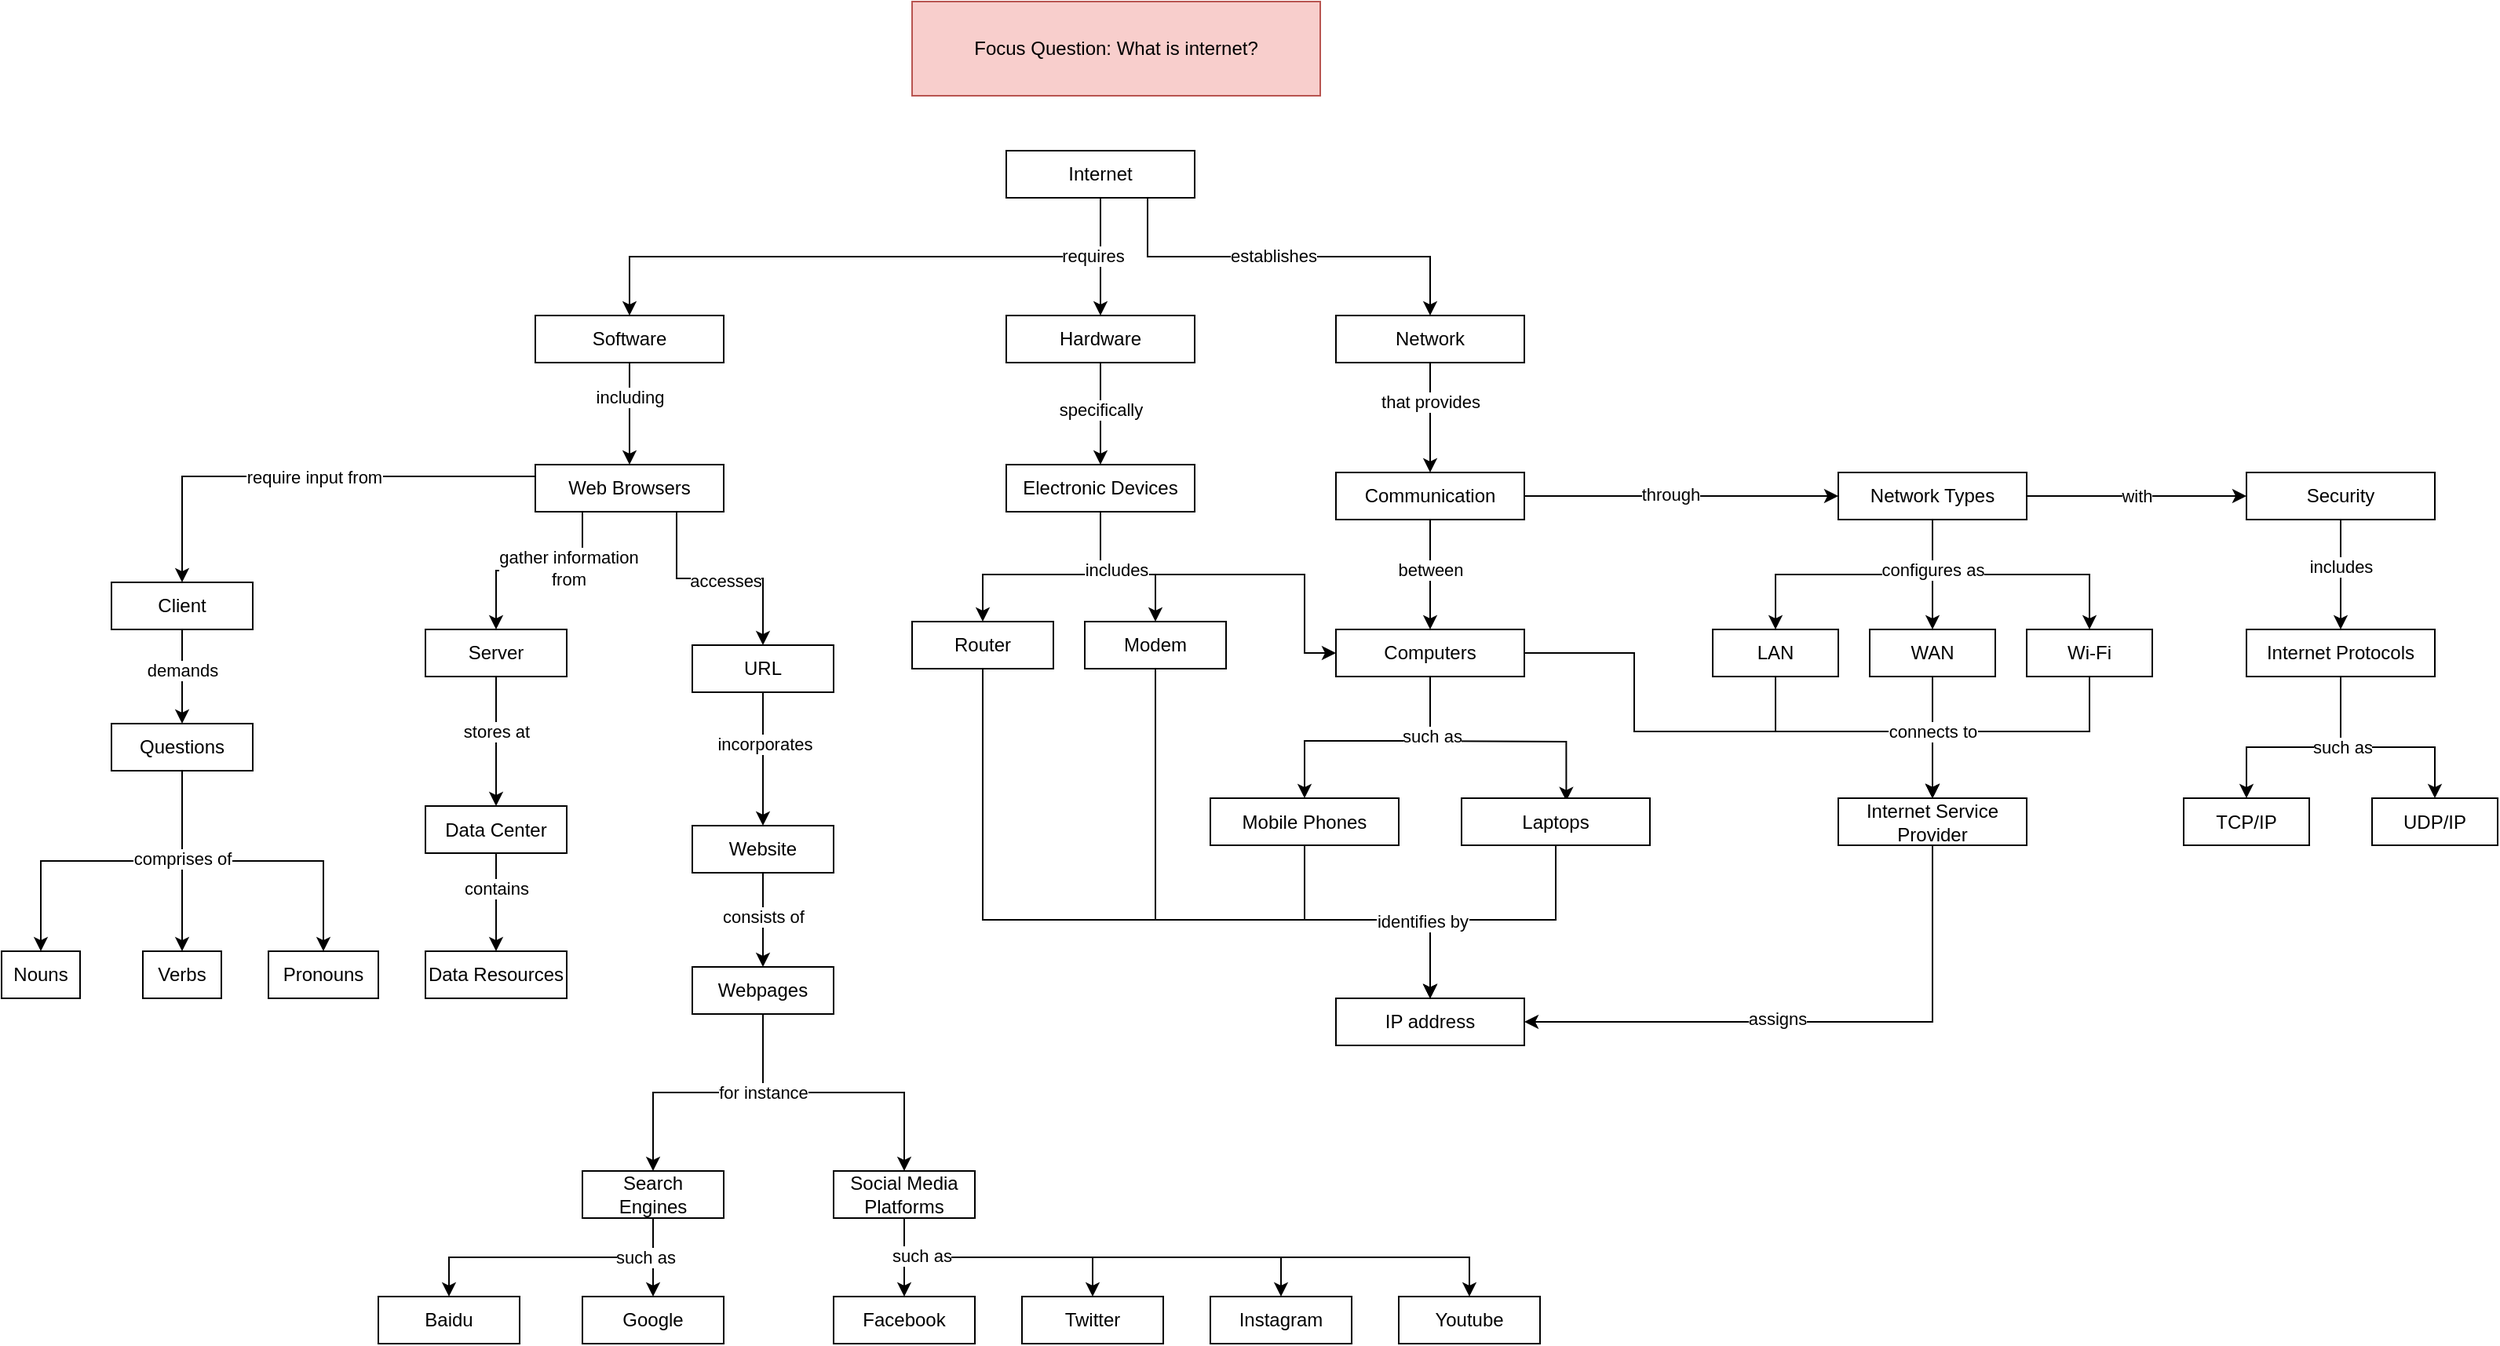 <mxfile version="14.9.3" type="device"><diagram name="Page-1" id="42789a77-a242-8287-6e28-9cd8cfd52e62"><mxGraphModel dx="170" dy="2108" grid="1" gridSize="10" guides="1" tooltips="1" connect="1" arrows="1" fold="1" page="1" pageScale="1" pageWidth="1100" pageHeight="850" background="none" math="0" shadow="0"><root><mxCell id="0"/><mxCell id="1" parent="0"/><mxCell id="5ovMxBcADziL9tosnZe2-3" value="Focus Question: What is internet?" style="rounded=0;whiteSpace=wrap;html=1;fillColor=#f8cecc;strokeColor=#b85450;" vertex="1" parent="1"><mxGeometry x="3170" y="-460" width="260" height="60" as="geometry"/></mxCell><mxCell id="5ovMxBcADziL9tosnZe2-6" style="edgeStyle=orthogonalEdgeStyle;rounded=0;orthogonalLoop=1;jettySize=auto;html=1;exitX=0.75;exitY=1;exitDx=0;exitDy=0;entryX=0.5;entryY=0;entryDx=0;entryDy=0;" edge="1" parent="1" source="5ovMxBcADziL9tosnZe2-4" target="5ovMxBcADziL9tosnZe2-5"><mxGeometry relative="1" as="geometry"/></mxCell><mxCell id="5ovMxBcADziL9tosnZe2-7" value="establishes" style="edgeLabel;html=1;align=center;verticalAlign=middle;resizable=0;points=[];" vertex="1" connectable="0" parent="5ovMxBcADziL9tosnZe2-6"><mxGeometry x="-0.144" y="1" relative="1" as="geometry"><mxPoint x="8" as="offset"/></mxGeometry></mxCell><mxCell id="5ovMxBcADziL9tosnZe2-26" style="edgeStyle=orthogonalEdgeStyle;rounded=0;orthogonalLoop=1;jettySize=auto;html=1;exitX=0.5;exitY=1;exitDx=0;exitDy=0;entryX=0.5;entryY=0;entryDx=0;entryDy=0;" edge="1" parent="1" source="5ovMxBcADziL9tosnZe2-4" target="5ovMxBcADziL9tosnZe2-24"><mxGeometry relative="1" as="geometry"/></mxCell><mxCell id="5ovMxBcADziL9tosnZe2-112" style="edgeStyle=orthogonalEdgeStyle;rounded=0;orthogonalLoop=1;jettySize=auto;html=1;exitX=0.5;exitY=1;exitDx=0;exitDy=0;entryX=0.5;entryY=0;entryDx=0;entryDy=0;" edge="1" parent="1" source="5ovMxBcADziL9tosnZe2-4" target="5ovMxBcADziL9tosnZe2-40"><mxGeometry relative="1" as="geometry"/></mxCell><mxCell id="5ovMxBcADziL9tosnZe2-113" value="requires" style="edgeLabel;html=1;align=center;verticalAlign=middle;resizable=0;points=[];" vertex="1" connectable="0" parent="5ovMxBcADziL9tosnZe2-112"><mxGeometry x="0.111" y="2" relative="1" as="geometry"><mxPoint x="166" y="-3" as="offset"/></mxGeometry></mxCell><mxCell id="5ovMxBcADziL9tosnZe2-4" value="Internet" style="rounded=0;whiteSpace=wrap;html=1;" vertex="1" parent="1"><mxGeometry x="3230" y="-365" width="120" height="30" as="geometry"/></mxCell><mxCell id="5ovMxBcADziL9tosnZe2-11" style="edgeStyle=orthogonalEdgeStyle;rounded=0;orthogonalLoop=1;jettySize=auto;html=1;exitX=0.5;exitY=1;exitDx=0;exitDy=0;entryX=0.5;entryY=0;entryDx=0;entryDy=0;" edge="1" parent="1" source="5ovMxBcADziL9tosnZe2-5" target="5ovMxBcADziL9tosnZe2-8"><mxGeometry relative="1" as="geometry"/></mxCell><mxCell id="5ovMxBcADziL9tosnZe2-12" value="that provides" style="edgeLabel;html=1;align=center;verticalAlign=middle;resizable=0;points=[];" vertex="1" connectable="0" parent="5ovMxBcADziL9tosnZe2-11"><mxGeometry x="-0.282" relative="1" as="geometry"><mxPoint as="offset"/></mxGeometry></mxCell><mxCell id="5ovMxBcADziL9tosnZe2-5" value="Network" style="rounded=0;whiteSpace=wrap;html=1;" vertex="1" parent="1"><mxGeometry x="3440" y="-260" width="120" height="30" as="geometry"/></mxCell><mxCell id="5ovMxBcADziL9tosnZe2-14" style="edgeStyle=orthogonalEdgeStyle;rounded=0;orthogonalLoop=1;jettySize=auto;html=1;exitX=0.5;exitY=1;exitDx=0;exitDy=0;entryX=0.5;entryY=0;entryDx=0;entryDy=0;" edge="1" parent="1" source="5ovMxBcADziL9tosnZe2-8" target="5ovMxBcADziL9tosnZe2-17"><mxGeometry relative="1" as="geometry"><mxPoint x="3510" y="-55" as="targetPoint"/></mxGeometry></mxCell><mxCell id="5ovMxBcADziL9tosnZe2-15" value="between" style="edgeLabel;html=1;align=center;verticalAlign=middle;resizable=0;points=[];" vertex="1" connectable="0" parent="5ovMxBcADziL9tosnZe2-14"><mxGeometry x="-0.172" y="-1" relative="1" as="geometry"><mxPoint x="1" y="3" as="offset"/></mxGeometry></mxCell><mxCell id="5ovMxBcADziL9tosnZe2-30" style="edgeStyle=orthogonalEdgeStyle;rounded=0;orthogonalLoop=1;jettySize=auto;html=1;exitX=1;exitY=0.5;exitDx=0;exitDy=0;entryX=0;entryY=0.5;entryDx=0;entryDy=0;" edge="1" parent="1" source="5ovMxBcADziL9tosnZe2-8" target="5ovMxBcADziL9tosnZe2-31"><mxGeometry relative="1" as="geometry"><mxPoint x="3640" y="-145.353" as="targetPoint"/></mxGeometry></mxCell><mxCell id="5ovMxBcADziL9tosnZe2-47" value="through" style="edgeLabel;html=1;align=center;verticalAlign=middle;resizable=0;points=[];" vertex="1" connectable="0" parent="5ovMxBcADziL9tosnZe2-30"><mxGeometry x="-0.164" y="3" relative="1" as="geometry"><mxPoint x="9" y="2" as="offset"/></mxGeometry></mxCell><mxCell id="5ovMxBcADziL9tosnZe2-8" value="Communication" style="rounded=0;whiteSpace=wrap;html=1;" vertex="1" parent="1"><mxGeometry x="3440" y="-160" width="120" height="30" as="geometry"/></mxCell><mxCell id="5ovMxBcADziL9tosnZe2-130" style="edgeStyle=orthogonalEdgeStyle;rounded=0;orthogonalLoop=1;jettySize=auto;html=1;exitX=0.5;exitY=1;exitDx=0;exitDy=0;entryX=0.5;entryY=0;entryDx=0;entryDy=0;" edge="1" parent="1" source="5ovMxBcADziL9tosnZe2-16" target="5ovMxBcADziL9tosnZe2-123"><mxGeometry relative="1" as="geometry"><Array as="points"><mxPoint x="3420" y="125"/><mxPoint x="3500" y="125"/></Array></mxGeometry></mxCell><mxCell id="5ovMxBcADziL9tosnZe2-16" value="Mobile Phones" style="rounded=0;whiteSpace=wrap;html=1;" vertex="1" parent="1"><mxGeometry x="3360" y="47.5" width="120" height="30" as="geometry"/></mxCell><mxCell id="5ovMxBcADziL9tosnZe2-19" style="edgeStyle=orthogonalEdgeStyle;rounded=0;orthogonalLoop=1;jettySize=auto;html=1;exitX=0.5;exitY=1;exitDx=0;exitDy=0;" edge="1" parent="1" source="5ovMxBcADziL9tosnZe2-17" target="5ovMxBcADziL9tosnZe2-16"><mxGeometry relative="1" as="geometry"><Array as="points"><mxPoint x="3500" y="11"/><mxPoint x="3420" y="11"/></Array></mxGeometry></mxCell><mxCell id="5ovMxBcADziL9tosnZe2-20" style="edgeStyle=orthogonalEdgeStyle;rounded=0;orthogonalLoop=1;jettySize=auto;html=1;entryX=0.556;entryY=0.061;entryDx=0;entryDy=0;entryPerimeter=0;" edge="1" parent="1" target="5ovMxBcADziL9tosnZe2-18"><mxGeometry relative="1" as="geometry"><mxPoint x="3480" y="11" as="sourcePoint"/></mxGeometry></mxCell><mxCell id="5ovMxBcADziL9tosnZe2-122" value="such as" style="edgeLabel;html=1;align=center;verticalAlign=middle;resizable=0;points=[];" vertex="1" connectable="0" parent="5ovMxBcADziL9tosnZe2-20"><mxGeometry x="-0.364" relative="1" as="geometry"><mxPoint x="-25" y="-3" as="offset"/></mxGeometry></mxCell><mxCell id="5ovMxBcADziL9tosnZe2-128" style="edgeStyle=orthogonalEdgeStyle;rounded=0;orthogonalLoop=1;jettySize=auto;html=1;exitX=1;exitY=0.5;exitDx=0;exitDy=0;entryX=0.5;entryY=0;entryDx=0;entryDy=0;" edge="1" parent="1" source="5ovMxBcADziL9tosnZe2-17" target="5ovMxBcADziL9tosnZe2-124"><mxGeometry relative="1" as="geometry"><Array as="points"><mxPoint x="3630" y="-45"/><mxPoint x="3630" y="5"/><mxPoint x="3820" y="5"/></Array></mxGeometry></mxCell><mxCell id="5ovMxBcADziL9tosnZe2-17" value="Computers" style="rounded=0;whiteSpace=wrap;html=1;" vertex="1" parent="1"><mxGeometry x="3440" y="-60" width="120" height="30" as="geometry"/></mxCell><mxCell id="5ovMxBcADziL9tosnZe2-131" style="edgeStyle=orthogonalEdgeStyle;rounded=0;orthogonalLoop=1;jettySize=auto;html=1;exitX=0.5;exitY=1;exitDx=0;exitDy=0;entryX=0.5;entryY=0;entryDx=0;entryDy=0;" edge="1" parent="1" source="5ovMxBcADziL9tosnZe2-18" target="5ovMxBcADziL9tosnZe2-123"><mxGeometry relative="1" as="geometry"><mxPoint x="3510" y="175" as="targetPoint"/><Array as="points"><mxPoint x="3580" y="125"/><mxPoint x="3500" y="125"/></Array></mxGeometry></mxCell><mxCell id="5ovMxBcADziL9tosnZe2-18" value="Laptops" style="rounded=0;whiteSpace=wrap;html=1;" vertex="1" parent="1"><mxGeometry x="3520" y="47.5" width="120" height="30" as="geometry"/></mxCell><mxCell id="5ovMxBcADziL9tosnZe2-32" style="edgeStyle=orthogonalEdgeStyle;rounded=0;orthogonalLoop=1;jettySize=auto;html=1;exitX=0.5;exitY=1;exitDx=0;exitDy=0;entryX=0.5;entryY=0;entryDx=0;entryDy=0;" edge="1" parent="1" source="5ovMxBcADziL9tosnZe2-24" target="5ovMxBcADziL9tosnZe2-27"><mxGeometry relative="1" as="geometry"/></mxCell><mxCell id="5ovMxBcADziL9tosnZe2-115" value="specifically" style="edgeLabel;html=1;align=center;verticalAlign=middle;resizable=0;points=[];" vertex="1" connectable="0" parent="5ovMxBcADziL9tosnZe2-32"><mxGeometry x="-0.422" relative="1" as="geometry"><mxPoint y="11" as="offset"/></mxGeometry></mxCell><mxCell id="5ovMxBcADziL9tosnZe2-24" value="Hardware" style="rounded=0;whiteSpace=wrap;html=1;" vertex="1" parent="1"><mxGeometry x="3230" y="-260" width="120" height="30" as="geometry"/></mxCell><mxCell id="5ovMxBcADziL9tosnZe2-35" style="edgeStyle=orthogonalEdgeStyle;rounded=0;orthogonalLoop=1;jettySize=auto;html=1;exitX=0.5;exitY=1;exitDx=0;exitDy=0;" edge="1" parent="1" source="5ovMxBcADziL9tosnZe2-27" target="5ovMxBcADziL9tosnZe2-33"><mxGeometry relative="1" as="geometry"><Array as="points"><mxPoint x="3290" y="-95"/><mxPoint x="3215" y="-95"/></Array></mxGeometry></mxCell><mxCell id="5ovMxBcADziL9tosnZe2-37" style="edgeStyle=orthogonalEdgeStyle;rounded=0;orthogonalLoop=1;jettySize=auto;html=1;exitX=0.5;exitY=1;exitDx=0;exitDy=0;entryX=0.5;entryY=0;entryDx=0;entryDy=0;" edge="1" parent="1" source="5ovMxBcADziL9tosnZe2-27" target="5ovMxBcADziL9tosnZe2-34"><mxGeometry relative="1" as="geometry"><Array as="points"><mxPoint x="3290" y="-95"/><mxPoint x="3325" y="-95"/></Array></mxGeometry></mxCell><mxCell id="5ovMxBcADziL9tosnZe2-38" style="edgeStyle=orthogonalEdgeStyle;rounded=0;orthogonalLoop=1;jettySize=auto;html=1;exitX=0.5;exitY=1;exitDx=0;exitDy=0;entryX=0;entryY=0.5;entryDx=0;entryDy=0;" edge="1" parent="1" source="5ovMxBcADziL9tosnZe2-27" target="5ovMxBcADziL9tosnZe2-17"><mxGeometry relative="1" as="geometry"><mxPoint x="3420" y="-35" as="targetPoint"/><Array as="points"><mxPoint x="3290" y="-95"/><mxPoint x="3420" y="-95"/><mxPoint x="3420" y="-45"/></Array></mxGeometry></mxCell><mxCell id="5ovMxBcADziL9tosnZe2-39" value="includes" style="edgeLabel;html=1;align=center;verticalAlign=middle;resizable=0;points=[];" vertex="1" connectable="0" parent="5ovMxBcADziL9tosnZe2-38"><mxGeometry x="-0.921" y="-1" relative="1" as="geometry"><mxPoint x="11" y="27" as="offset"/></mxGeometry></mxCell><mxCell id="5ovMxBcADziL9tosnZe2-27" value="Electronic Devices" style="rounded=0;whiteSpace=wrap;html=1;" vertex="1" parent="1"><mxGeometry x="3230" y="-165" width="120" height="30" as="geometry"/></mxCell><mxCell id="5ovMxBcADziL9tosnZe2-44" style="edgeStyle=orthogonalEdgeStyle;rounded=0;orthogonalLoop=1;jettySize=auto;html=1;exitX=0.5;exitY=1;exitDx=0;exitDy=0;" edge="1" parent="1" source="5ovMxBcADziL9tosnZe2-31" target="5ovMxBcADziL9tosnZe2-42"><mxGeometry relative="1" as="geometry"/></mxCell><mxCell id="5ovMxBcADziL9tosnZe2-45" style="edgeStyle=orthogonalEdgeStyle;rounded=0;orthogonalLoop=1;jettySize=auto;html=1;exitX=0.5;exitY=1;exitDx=0;exitDy=0;" edge="1" parent="1" source="5ovMxBcADziL9tosnZe2-31" target="5ovMxBcADziL9tosnZe2-41"><mxGeometry relative="1" as="geometry"/></mxCell><mxCell id="5ovMxBcADziL9tosnZe2-46" style="edgeStyle=orthogonalEdgeStyle;rounded=0;orthogonalLoop=1;jettySize=auto;html=1;exitX=0.5;exitY=1;exitDx=0;exitDy=0;" edge="1" parent="1" source="5ovMxBcADziL9tosnZe2-31" target="5ovMxBcADziL9tosnZe2-43"><mxGeometry relative="1" as="geometry"/></mxCell><mxCell id="5ovMxBcADziL9tosnZe2-48" value="configures as " style="edgeLabel;html=1;align=center;verticalAlign=middle;resizable=0;points=[];" vertex="1" connectable="0" parent="5ovMxBcADziL9tosnZe2-46"><mxGeometry x="-0.698" y="-2" relative="1" as="geometry"><mxPoint x="2" y="6" as="offset"/></mxGeometry></mxCell><mxCell id="5ovMxBcADziL9tosnZe2-143" style="edgeStyle=orthogonalEdgeStyle;rounded=0;orthogonalLoop=1;jettySize=auto;html=1;exitX=1;exitY=0.5;exitDx=0;exitDy=0;entryX=0;entryY=0.5;entryDx=0;entryDy=0;" edge="1" parent="1" source="5ovMxBcADziL9tosnZe2-31" target="5ovMxBcADziL9tosnZe2-141"><mxGeometry relative="1" as="geometry"/></mxCell><mxCell id="5ovMxBcADziL9tosnZe2-144" value="with" style="edgeLabel;html=1;align=center;verticalAlign=middle;resizable=0;points=[];" vertex="1" connectable="0" parent="5ovMxBcADziL9tosnZe2-143"><mxGeometry x="-0.157" relative="1" as="geometry"><mxPoint x="11" as="offset"/></mxGeometry></mxCell><mxCell id="5ovMxBcADziL9tosnZe2-31" value="Network Types" style="rounded=0;whiteSpace=wrap;html=1;" vertex="1" parent="1"><mxGeometry x="3760" y="-160" width="120" height="30" as="geometry"/></mxCell><mxCell id="5ovMxBcADziL9tosnZe2-133" style="edgeStyle=orthogonalEdgeStyle;rounded=0;orthogonalLoop=1;jettySize=auto;html=1;exitX=0.5;exitY=1;exitDx=0;exitDy=0;entryX=0.5;entryY=0;entryDx=0;entryDy=0;" edge="1" parent="1" source="5ovMxBcADziL9tosnZe2-33" target="5ovMxBcADziL9tosnZe2-123"><mxGeometry relative="1" as="geometry"><Array as="points"><mxPoint x="3215" y="125"/><mxPoint x="3500" y="125"/></Array></mxGeometry></mxCell><mxCell id="5ovMxBcADziL9tosnZe2-33" value="Router" style="rounded=0;whiteSpace=wrap;html=1;" vertex="1" parent="1"><mxGeometry x="3170" y="-65" width="90" height="30" as="geometry"/></mxCell><mxCell id="5ovMxBcADziL9tosnZe2-132" style="edgeStyle=orthogonalEdgeStyle;rounded=0;orthogonalLoop=1;jettySize=auto;html=1;exitX=0.5;exitY=1;exitDx=0;exitDy=0;entryX=0.5;entryY=0;entryDx=0;entryDy=0;" edge="1" parent="1" source="5ovMxBcADziL9tosnZe2-34" target="5ovMxBcADziL9tosnZe2-123"><mxGeometry relative="1" as="geometry"><Array as="points"><mxPoint x="3325" y="125"/><mxPoint x="3500" y="125"/></Array></mxGeometry></mxCell><mxCell id="5ovMxBcADziL9tosnZe2-134" value="identifies by" style="edgeLabel;html=1;align=center;verticalAlign=middle;resizable=0;points=[];" vertex="1" connectable="0" parent="5ovMxBcADziL9tosnZe2-132"><mxGeometry x="0.013" y="2" relative="1" as="geometry"><mxPoint x="135" y="3" as="offset"/></mxGeometry></mxCell><mxCell id="5ovMxBcADziL9tosnZe2-34" value="Modem" style="rounded=0;whiteSpace=wrap;html=1;" vertex="1" parent="1"><mxGeometry x="3280" y="-65" width="90" height="30" as="geometry"/></mxCell><mxCell id="5ovMxBcADziL9tosnZe2-68" style="edgeStyle=orthogonalEdgeStyle;rounded=0;orthogonalLoop=1;jettySize=auto;html=1;exitX=0.5;exitY=1;exitDx=0;exitDy=0;" edge="1" parent="1" source="5ovMxBcADziL9tosnZe2-40" target="5ovMxBcADziL9tosnZe2-51"><mxGeometry relative="1" as="geometry"><Array as="points"><mxPoint x="2990" y="-215"/><mxPoint x="2990" y="-215"/></Array></mxGeometry></mxCell><mxCell id="5ovMxBcADziL9tosnZe2-117" value="including" style="edgeLabel;html=1;align=center;verticalAlign=middle;resizable=0;points=[];" vertex="1" connectable="0" parent="5ovMxBcADziL9tosnZe2-68"><mxGeometry x="-0.329" relative="1" as="geometry"><mxPoint as="offset"/></mxGeometry></mxCell><mxCell id="5ovMxBcADziL9tosnZe2-40" value="Software" style="rounded=0;whiteSpace=wrap;html=1;" vertex="1" parent="1"><mxGeometry x="2930" y="-260" width="120" height="30" as="geometry"/></mxCell><mxCell id="5ovMxBcADziL9tosnZe2-125" style="edgeStyle=orthogonalEdgeStyle;rounded=0;orthogonalLoop=1;jettySize=auto;html=1;exitX=0.5;exitY=1;exitDx=0;exitDy=0;entryX=0.5;entryY=0;entryDx=0;entryDy=0;" edge="1" parent="1" source="5ovMxBcADziL9tosnZe2-41" target="5ovMxBcADziL9tosnZe2-124"><mxGeometry relative="1" as="geometry"><Array as="points"><mxPoint x="3720" y="5"/><mxPoint x="3820" y="5"/></Array></mxGeometry></mxCell><mxCell id="5ovMxBcADziL9tosnZe2-41" value="LAN" style="rounded=0;whiteSpace=wrap;html=1;" vertex="1" parent="1"><mxGeometry x="3680" y="-60" width="80" height="30" as="geometry"/></mxCell><mxCell id="5ovMxBcADziL9tosnZe2-126" style="edgeStyle=orthogonalEdgeStyle;rounded=0;orthogonalLoop=1;jettySize=auto;html=1;exitX=0.5;exitY=1;exitDx=0;exitDy=0;entryX=0.5;entryY=0;entryDx=0;entryDy=0;" edge="1" parent="1" source="5ovMxBcADziL9tosnZe2-42" target="5ovMxBcADziL9tosnZe2-124"><mxGeometry relative="1" as="geometry"/></mxCell><mxCell id="5ovMxBcADziL9tosnZe2-42" value="WAN" style="rounded=0;whiteSpace=wrap;html=1;" vertex="1" parent="1"><mxGeometry x="3780" y="-60" width="80" height="30" as="geometry"/></mxCell><mxCell id="5ovMxBcADziL9tosnZe2-127" style="edgeStyle=orthogonalEdgeStyle;rounded=0;orthogonalLoop=1;jettySize=auto;html=1;exitX=0.5;exitY=1;exitDx=0;exitDy=0;" edge="1" parent="1" source="5ovMxBcADziL9tosnZe2-43" target="5ovMxBcADziL9tosnZe2-124"><mxGeometry relative="1" as="geometry"><Array as="points"><mxPoint x="3920" y="5"/><mxPoint x="3820" y="5"/></Array></mxGeometry></mxCell><mxCell id="5ovMxBcADziL9tosnZe2-136" value="connects to" style="edgeLabel;html=1;align=center;verticalAlign=middle;resizable=0;points=[];" vertex="1" connectable="0" parent="5ovMxBcADziL9tosnZe2-127"><mxGeometry x="0.203" y="-1" relative="1" as="geometry"><mxPoint x="-28" y="1" as="offset"/></mxGeometry></mxCell><mxCell id="5ovMxBcADziL9tosnZe2-43" value="Wi-Fi" style="rounded=0;whiteSpace=wrap;html=1;" vertex="1" parent="1"><mxGeometry x="3880" y="-60" width="80" height="30" as="geometry"/></mxCell><mxCell id="5ovMxBcADziL9tosnZe2-65" style="edgeStyle=orthogonalEdgeStyle;rounded=0;orthogonalLoop=1;jettySize=auto;html=1;exitX=0.75;exitY=1;exitDx=0;exitDy=0;" edge="1" parent="1" source="5ovMxBcADziL9tosnZe2-51" target="5ovMxBcADziL9tosnZe2-57"><mxGeometry relative="1" as="geometry"/></mxCell><mxCell id="5ovMxBcADziL9tosnZe2-111" value="accesses" style="edgeLabel;html=1;align=center;verticalAlign=middle;resizable=0;points=[];" vertex="1" connectable="0" parent="5ovMxBcADziL9tosnZe2-65"><mxGeometry x="-0.232" relative="1" as="geometry"><mxPoint x="19" y="1" as="offset"/></mxGeometry></mxCell><mxCell id="5ovMxBcADziL9tosnZe2-66" style="edgeStyle=orthogonalEdgeStyle;rounded=0;orthogonalLoop=1;jettySize=auto;html=1;exitX=0.25;exitY=1;exitDx=0;exitDy=0;entryX=0.5;entryY=0;entryDx=0;entryDy=0;" edge="1" parent="1" source="5ovMxBcADziL9tosnZe2-51" target="5ovMxBcADziL9tosnZe2-61"><mxGeometry relative="1" as="geometry"/></mxCell><mxCell id="5ovMxBcADziL9tosnZe2-110" value="&lt;div&gt;gather information &lt;br&gt;&lt;/div&gt;&lt;div&gt;from&lt;/div&gt;" style="edgeLabel;html=1;align=center;verticalAlign=middle;resizable=0;points=[];" vertex="1" connectable="0" parent="5ovMxBcADziL9tosnZe2-66"><mxGeometry x="-0.247" y="-3" relative="1" as="geometry"><mxPoint x="2" y="1" as="offset"/></mxGeometry></mxCell><mxCell id="5ovMxBcADziL9tosnZe2-67" style="edgeStyle=orthogonalEdgeStyle;rounded=0;orthogonalLoop=1;jettySize=auto;html=1;exitX=0;exitY=0.25;exitDx=0;exitDy=0;entryX=0.5;entryY=0;entryDx=0;entryDy=0;" edge="1" parent="1" source="5ovMxBcADziL9tosnZe2-51" target="5ovMxBcADziL9tosnZe2-64"><mxGeometry relative="1" as="geometry"/></mxCell><mxCell id="5ovMxBcADziL9tosnZe2-109" value="require input from" style="edgeLabel;html=1;align=center;verticalAlign=middle;resizable=0;points=[];" vertex="1" connectable="0" parent="5ovMxBcADziL9tosnZe2-67"><mxGeometry x="-0.034" relative="1" as="geometry"><mxPoint as="offset"/></mxGeometry></mxCell><mxCell id="5ovMxBcADziL9tosnZe2-51" value="Web Browsers" style="rounded=0;whiteSpace=wrap;html=1;" vertex="1" parent="1"><mxGeometry x="2930" y="-165" width="120" height="30" as="geometry"/></mxCell><mxCell id="5ovMxBcADziL9tosnZe2-78" style="edgeStyle=orthogonalEdgeStyle;rounded=0;orthogonalLoop=1;jettySize=auto;html=1;exitX=0.5;exitY=1;exitDx=0;exitDy=0;" edge="1" parent="1" source="5ovMxBcADziL9tosnZe2-57" target="5ovMxBcADziL9tosnZe2-59"><mxGeometry relative="1" as="geometry"/></mxCell><mxCell id="5ovMxBcADziL9tosnZe2-79" value="incorporates" style="edgeLabel;html=1;align=center;verticalAlign=middle;resizable=0;points=[];" vertex="1" connectable="0" parent="5ovMxBcADziL9tosnZe2-78"><mxGeometry x="-0.24" y="1" relative="1" as="geometry"><mxPoint as="offset"/></mxGeometry></mxCell><mxCell id="5ovMxBcADziL9tosnZe2-57" value="URL" style="rounded=0;whiteSpace=wrap;html=1;" vertex="1" parent="1"><mxGeometry x="3030" y="-50" width="90" height="30" as="geometry"/></mxCell><mxCell id="5ovMxBcADziL9tosnZe2-80" style="edgeStyle=orthogonalEdgeStyle;rounded=0;orthogonalLoop=1;jettySize=auto;html=1;exitX=0.5;exitY=1;exitDx=0;exitDy=0;" edge="1" parent="1" source="5ovMxBcADziL9tosnZe2-59" target="5ovMxBcADziL9tosnZe2-60"><mxGeometry relative="1" as="geometry"/></mxCell><mxCell id="5ovMxBcADziL9tosnZe2-81" value="consists of" style="edgeLabel;html=1;align=center;verticalAlign=middle;resizable=0;points=[];" vertex="1" connectable="0" parent="5ovMxBcADziL9tosnZe2-80"><mxGeometry x="0.143" y="-2" relative="1" as="geometry"><mxPoint x="2" y="-7" as="offset"/></mxGeometry></mxCell><mxCell id="5ovMxBcADziL9tosnZe2-59" value="Website" style="rounded=0;whiteSpace=wrap;html=1;" vertex="1" parent="1"><mxGeometry x="3030" y="65" width="90" height="30" as="geometry"/></mxCell><mxCell id="5ovMxBcADziL9tosnZe2-88" style="edgeStyle=orthogonalEdgeStyle;rounded=0;orthogonalLoop=1;jettySize=auto;html=1;exitX=0.5;exitY=1;exitDx=0;exitDy=0;entryX=0.5;entryY=0;entryDx=0;entryDy=0;" edge="1" parent="1" source="5ovMxBcADziL9tosnZe2-60" target="5ovMxBcADziL9tosnZe2-86"><mxGeometry relative="1" as="geometry"/></mxCell><mxCell id="5ovMxBcADziL9tosnZe2-89" style="edgeStyle=orthogonalEdgeStyle;rounded=0;orthogonalLoop=1;jettySize=auto;html=1;exitX=0.5;exitY=1;exitDx=0;exitDy=0;entryX=0.5;entryY=0;entryDx=0;entryDy=0;" edge="1" parent="1" source="5ovMxBcADziL9tosnZe2-60" target="5ovMxBcADziL9tosnZe2-87"><mxGeometry relative="1" as="geometry"/></mxCell><mxCell id="5ovMxBcADziL9tosnZe2-90" value="for instance" style="edgeLabel;html=1;align=center;verticalAlign=middle;resizable=0;points=[];" vertex="1" connectable="0" parent="5ovMxBcADziL9tosnZe2-89"><mxGeometry x="-0.653" y="-1" relative="1" as="geometry"><mxPoint x="1" y="17" as="offset"/></mxGeometry></mxCell><mxCell id="5ovMxBcADziL9tosnZe2-60" value="Webpages" style="rounded=0;whiteSpace=wrap;html=1;" vertex="1" parent="1"><mxGeometry x="3030" y="155" width="90" height="30" as="geometry"/></mxCell><mxCell id="5ovMxBcADziL9tosnZe2-84" style="edgeStyle=orthogonalEdgeStyle;rounded=0;orthogonalLoop=1;jettySize=auto;html=1;exitX=0.5;exitY=1;exitDx=0;exitDy=0;" edge="1" parent="1" source="5ovMxBcADziL9tosnZe2-61" target="5ovMxBcADziL9tosnZe2-82"><mxGeometry relative="1" as="geometry"/></mxCell><mxCell id="5ovMxBcADziL9tosnZe2-118" value="stores at" style="edgeLabel;html=1;align=center;verticalAlign=middle;resizable=0;points=[];" vertex="1" connectable="0" parent="5ovMxBcADziL9tosnZe2-84"><mxGeometry x="0.233" y="-2" relative="1" as="geometry"><mxPoint x="2" y="-16" as="offset"/></mxGeometry></mxCell><mxCell id="5ovMxBcADziL9tosnZe2-61" value="Server" style="rounded=0;whiteSpace=wrap;html=1;" vertex="1" parent="1"><mxGeometry x="2860" y="-60" width="90" height="30" as="geometry"/></mxCell><mxCell id="5ovMxBcADziL9tosnZe2-74" style="edgeStyle=orthogonalEdgeStyle;rounded=0;orthogonalLoop=1;jettySize=auto;html=1;exitX=0.5;exitY=1;exitDx=0;exitDy=0;entryX=0.5;entryY=0;entryDx=0;entryDy=0;" edge="1" parent="1" source="5ovMxBcADziL9tosnZe2-64" target="5ovMxBcADziL9tosnZe2-69"><mxGeometry relative="1" as="geometry"><Array as="points"><mxPoint x="2705" y="-45"/><mxPoint x="2705" y="-45"/></Array></mxGeometry></mxCell><mxCell id="5ovMxBcADziL9tosnZe2-116" value="demands" style="edgeLabel;html=1;align=center;verticalAlign=middle;resizable=0;points=[];" vertex="1" connectable="0" parent="5ovMxBcADziL9tosnZe2-74"><mxGeometry x="0.246" y="-2" relative="1" as="geometry"><mxPoint x="2" y="-12" as="offset"/></mxGeometry></mxCell><mxCell id="5ovMxBcADziL9tosnZe2-64" value="Client" style="rounded=0;whiteSpace=wrap;html=1;" vertex="1" parent="1"><mxGeometry x="2660" y="-90" width="90" height="30" as="geometry"/></mxCell><mxCell id="5ovMxBcADziL9tosnZe2-75" style="edgeStyle=orthogonalEdgeStyle;rounded=0;orthogonalLoop=1;jettySize=auto;html=1;exitX=0.5;exitY=1;exitDx=0;exitDy=0;entryX=0.5;entryY=0;entryDx=0;entryDy=0;" edge="1" parent="1" source="5ovMxBcADziL9tosnZe2-69" target="5ovMxBcADziL9tosnZe2-71"><mxGeometry relative="1" as="geometry"/></mxCell><mxCell id="5ovMxBcADziL9tosnZe2-106" style="edgeStyle=orthogonalEdgeStyle;rounded=0;orthogonalLoop=1;jettySize=auto;html=1;exitX=0.5;exitY=1;exitDx=0;exitDy=0;" edge="1" parent="1" source="5ovMxBcADziL9tosnZe2-69" target="5ovMxBcADziL9tosnZe2-70"><mxGeometry relative="1" as="geometry"/></mxCell><mxCell id="5ovMxBcADziL9tosnZe2-107" style="edgeStyle=orthogonalEdgeStyle;rounded=0;orthogonalLoop=1;jettySize=auto;html=1;exitX=0.5;exitY=1;exitDx=0;exitDy=0;" edge="1" parent="1" source="5ovMxBcADziL9tosnZe2-69" target="5ovMxBcADziL9tosnZe2-73"><mxGeometry relative="1" as="geometry"/></mxCell><mxCell id="5ovMxBcADziL9tosnZe2-108" value="comprises of" style="edgeLabel;html=1;align=center;verticalAlign=middle;resizable=0;points=[];" vertex="1" connectable="0" parent="5ovMxBcADziL9tosnZe2-107"><mxGeometry x="-0.643" y="1" relative="1" as="geometry"><mxPoint x="-1" y="19" as="offset"/></mxGeometry></mxCell><mxCell id="5ovMxBcADziL9tosnZe2-69" value="Questions" style="rounded=0;whiteSpace=wrap;html=1;" vertex="1" parent="1"><mxGeometry x="2660" width="90" height="30" as="geometry"/></mxCell><mxCell id="5ovMxBcADziL9tosnZe2-70" value="Nouns" style="rounded=0;whiteSpace=wrap;html=1;" vertex="1" parent="1"><mxGeometry x="2590" y="145" width="50" height="30" as="geometry"/></mxCell><mxCell id="5ovMxBcADziL9tosnZe2-71" value="Verbs" style="rounded=0;whiteSpace=wrap;html=1;" vertex="1" parent="1"><mxGeometry x="2680" y="145" width="50" height="30" as="geometry"/></mxCell><mxCell id="5ovMxBcADziL9tosnZe2-73" value="Pronouns" style="rounded=0;whiteSpace=wrap;html=1;" vertex="1" parent="1"><mxGeometry x="2760" y="145" width="70" height="30" as="geometry"/></mxCell><mxCell id="5ovMxBcADziL9tosnZe2-85" style="edgeStyle=orthogonalEdgeStyle;rounded=0;orthogonalLoop=1;jettySize=auto;html=1;exitX=0.5;exitY=1;exitDx=0;exitDy=0;entryX=0.5;entryY=0;entryDx=0;entryDy=0;" edge="1" parent="1" source="5ovMxBcADziL9tosnZe2-82" target="5ovMxBcADziL9tosnZe2-83"><mxGeometry relative="1" as="geometry"/></mxCell><mxCell id="5ovMxBcADziL9tosnZe2-119" value="contains" style="edgeLabel;html=1;align=center;verticalAlign=middle;resizable=0;points=[];" vertex="1" connectable="0" parent="5ovMxBcADziL9tosnZe2-85"><mxGeometry x="0.264" y="-1" relative="1" as="geometry"><mxPoint x="1" y="-17" as="offset"/></mxGeometry></mxCell><mxCell id="5ovMxBcADziL9tosnZe2-82" value="Data Center" style="rounded=0;whiteSpace=wrap;html=1;" vertex="1" parent="1"><mxGeometry x="2860" y="52.5" width="90" height="30" as="geometry"/></mxCell><mxCell id="5ovMxBcADziL9tosnZe2-83" value="Data Resources" style="rounded=0;whiteSpace=wrap;html=1;" vertex="1" parent="1"><mxGeometry x="2860" y="145" width="90" height="30" as="geometry"/></mxCell><mxCell id="5ovMxBcADziL9tosnZe2-102" style="edgeStyle=orthogonalEdgeStyle;rounded=0;orthogonalLoop=1;jettySize=auto;html=1;exitX=0.5;exitY=1;exitDx=0;exitDy=0;" edge="1" parent="1" source="5ovMxBcADziL9tosnZe2-86" target="5ovMxBcADziL9tosnZe2-100"><mxGeometry relative="1" as="geometry"/></mxCell><mxCell id="5ovMxBcADziL9tosnZe2-103" style="edgeStyle=orthogonalEdgeStyle;rounded=0;orthogonalLoop=1;jettySize=auto;html=1;exitX=0.5;exitY=1;exitDx=0;exitDy=0;" edge="1" parent="1" source="5ovMxBcADziL9tosnZe2-86" target="5ovMxBcADziL9tosnZe2-101"><mxGeometry relative="1" as="geometry"/></mxCell><mxCell id="5ovMxBcADziL9tosnZe2-105" value="such as" style="edgeLabel;html=1;align=center;verticalAlign=middle;resizable=0;points=[];" vertex="1" connectable="0" parent="5ovMxBcADziL9tosnZe2-103"><mxGeometry x="0.154" relative="1" as="geometry"><mxPoint x="74" as="offset"/></mxGeometry></mxCell><mxCell id="5ovMxBcADziL9tosnZe2-86" value="&lt;div&gt;Search &lt;br&gt;&lt;/div&gt;&lt;div&gt;Engines&lt;/div&gt;" style="rounded=0;whiteSpace=wrap;html=1;" vertex="1" parent="1"><mxGeometry x="2960" y="285" width="90" height="30" as="geometry"/></mxCell><mxCell id="5ovMxBcADziL9tosnZe2-96" style="edgeStyle=orthogonalEdgeStyle;rounded=0;orthogonalLoop=1;jettySize=auto;html=1;exitX=0.5;exitY=1;exitDx=0;exitDy=0;entryX=0.5;entryY=0;entryDx=0;entryDy=0;" edge="1" parent="1" source="5ovMxBcADziL9tosnZe2-87" target="5ovMxBcADziL9tosnZe2-95"><mxGeometry relative="1" as="geometry"/></mxCell><mxCell id="5ovMxBcADziL9tosnZe2-97" style="edgeStyle=orthogonalEdgeStyle;rounded=0;orthogonalLoop=1;jettySize=auto;html=1;exitX=0.5;exitY=1;exitDx=0;exitDy=0;entryX=0.5;entryY=0;entryDx=0;entryDy=0;" edge="1" parent="1" source="5ovMxBcADziL9tosnZe2-87" target="5ovMxBcADziL9tosnZe2-94"><mxGeometry relative="1" as="geometry"/></mxCell><mxCell id="5ovMxBcADziL9tosnZe2-98" style="edgeStyle=orthogonalEdgeStyle;rounded=0;orthogonalLoop=1;jettySize=auto;html=1;exitX=0.5;exitY=1;exitDx=0;exitDy=0;" edge="1" parent="1" source="5ovMxBcADziL9tosnZe2-87" target="5ovMxBcADziL9tosnZe2-93"><mxGeometry relative="1" as="geometry"/></mxCell><mxCell id="5ovMxBcADziL9tosnZe2-120" style="edgeStyle=orthogonalEdgeStyle;rounded=0;orthogonalLoop=1;jettySize=auto;html=1;exitX=0.5;exitY=1;exitDx=0;exitDy=0;" edge="1" parent="1" source="5ovMxBcADziL9tosnZe2-87" target="5ovMxBcADziL9tosnZe2-91"><mxGeometry relative="1" as="geometry"/></mxCell><mxCell id="5ovMxBcADziL9tosnZe2-121" value="such as" style="edgeLabel;html=1;align=center;verticalAlign=middle;resizable=0;points=[];" vertex="1" connectable="0" parent="5ovMxBcADziL9tosnZe2-120"><mxGeometry x="0.264" relative="1" as="geometry"><mxPoint x="11" y="-8" as="offset"/></mxGeometry></mxCell><mxCell id="5ovMxBcADziL9tosnZe2-87" value="Social Media Platforms" style="rounded=0;whiteSpace=wrap;html=1;" vertex="1" parent="1"><mxGeometry x="3120" y="285" width="90" height="30" as="geometry"/></mxCell><mxCell id="5ovMxBcADziL9tosnZe2-91" value="Facebook" style="rounded=0;whiteSpace=wrap;html=1;" vertex="1" parent="1"><mxGeometry x="3120" y="365" width="90" height="30" as="geometry"/></mxCell><mxCell id="5ovMxBcADziL9tosnZe2-93" value="Twitter" style="rounded=0;whiteSpace=wrap;html=1;" vertex="1" parent="1"><mxGeometry x="3240" y="365" width="90" height="30" as="geometry"/></mxCell><mxCell id="5ovMxBcADziL9tosnZe2-94" value="Instagram" style="rounded=0;whiteSpace=wrap;html=1;" vertex="1" parent="1"><mxGeometry x="3360" y="365" width="90" height="30" as="geometry"/></mxCell><mxCell id="5ovMxBcADziL9tosnZe2-95" value="Youtube" style="rounded=0;whiteSpace=wrap;html=1;" vertex="1" parent="1"><mxGeometry x="3480" y="365" width="90" height="30" as="geometry"/></mxCell><mxCell id="5ovMxBcADziL9tosnZe2-100" value="Google" style="rounded=0;whiteSpace=wrap;html=1;" vertex="1" parent="1"><mxGeometry x="2960" y="365" width="90" height="30" as="geometry"/></mxCell><mxCell id="5ovMxBcADziL9tosnZe2-101" value="Baidu" style="rounded=0;whiteSpace=wrap;html=1;" vertex="1" parent="1"><mxGeometry x="2830" y="365" width="90" height="30" as="geometry"/></mxCell><mxCell id="5ovMxBcADziL9tosnZe2-123" value="IP address" style="rounded=0;whiteSpace=wrap;html=1;" vertex="1" parent="1"><mxGeometry x="3440" y="175" width="120" height="30" as="geometry"/></mxCell><mxCell id="5ovMxBcADziL9tosnZe2-138" style="edgeStyle=orthogonalEdgeStyle;rounded=0;orthogonalLoop=1;jettySize=auto;html=1;exitX=0.5;exitY=1;exitDx=0;exitDy=0;entryX=1;entryY=0.5;entryDx=0;entryDy=0;" edge="1" parent="1" source="5ovMxBcADziL9tosnZe2-124" target="5ovMxBcADziL9tosnZe2-123"><mxGeometry relative="1" as="geometry"/></mxCell><mxCell id="5ovMxBcADziL9tosnZe2-139" value="assigns" style="edgeLabel;html=1;align=center;verticalAlign=middle;resizable=0;points=[];" vertex="1" connectable="0" parent="5ovMxBcADziL9tosnZe2-138"><mxGeometry x="0.23" y="-1" relative="1" as="geometry"><mxPoint x="17" y="-1" as="offset"/></mxGeometry></mxCell><mxCell id="5ovMxBcADziL9tosnZe2-124" value="Internet Service Provider" style="rounded=0;whiteSpace=wrap;html=1;" vertex="1" parent="1"><mxGeometry x="3760" y="47.5" width="120" height="30" as="geometry"/></mxCell><mxCell id="5ovMxBcADziL9tosnZe2-146" style="edgeStyle=orthogonalEdgeStyle;rounded=0;orthogonalLoop=1;jettySize=auto;html=1;exitX=0.5;exitY=1;exitDx=0;exitDy=0;entryX=0.5;entryY=0;entryDx=0;entryDy=0;" edge="1" parent="1" source="5ovMxBcADziL9tosnZe2-141" target="5ovMxBcADziL9tosnZe2-145"><mxGeometry relative="1" as="geometry"/></mxCell><mxCell id="5ovMxBcADziL9tosnZe2-147" value="includes" style="edgeLabel;html=1;align=center;verticalAlign=middle;resizable=0;points=[];" vertex="1" connectable="0" parent="5ovMxBcADziL9tosnZe2-146"><mxGeometry x="0.159" relative="1" as="geometry"><mxPoint y="-11" as="offset"/></mxGeometry></mxCell><mxCell id="5ovMxBcADziL9tosnZe2-141" value="Security" style="rounded=0;whiteSpace=wrap;html=1;" vertex="1" parent="1"><mxGeometry x="4020" y="-160" width="120" height="30" as="geometry"/></mxCell><mxCell id="5ovMxBcADziL9tosnZe2-152" value="" style="edgeStyle=orthogonalEdgeStyle;rounded=0;orthogonalLoop=1;jettySize=auto;html=1;" edge="1" parent="1" source="5ovMxBcADziL9tosnZe2-145" target="5ovMxBcADziL9tosnZe2-150"><mxGeometry relative="1" as="geometry"><Array as="points"><mxPoint x="4080" y="15"/><mxPoint x="4140" y="15"/></Array></mxGeometry></mxCell><mxCell id="5ovMxBcADziL9tosnZe2-153" style="edgeStyle=orthogonalEdgeStyle;rounded=0;orthogonalLoop=1;jettySize=auto;html=1;exitX=0.5;exitY=1;exitDx=0;exitDy=0;entryX=0.5;entryY=0;entryDx=0;entryDy=0;" edge="1" parent="1" source="5ovMxBcADziL9tosnZe2-145" target="5ovMxBcADziL9tosnZe2-149"><mxGeometry relative="1" as="geometry"><Array as="points"><mxPoint x="4080" y="15"/><mxPoint x="4020" y="15"/></Array></mxGeometry></mxCell><mxCell id="5ovMxBcADziL9tosnZe2-155" value="such as" style="edgeLabel;html=1;align=center;verticalAlign=middle;resizable=0;points=[];" vertex="1" connectable="0" parent="5ovMxBcADziL9tosnZe2-153"><mxGeometry x="0.012" y="2" relative="1" as="geometry"><mxPoint x="25" y="-2" as="offset"/></mxGeometry></mxCell><mxCell id="5ovMxBcADziL9tosnZe2-145" value="Internet Protocols" style="rounded=0;whiteSpace=wrap;html=1;" vertex="1" parent="1"><mxGeometry x="4020" y="-60" width="120" height="30" as="geometry"/></mxCell><mxCell id="5ovMxBcADziL9tosnZe2-149" value="TCP/IP" style="rounded=0;whiteSpace=wrap;html=1;" vertex="1" parent="1"><mxGeometry x="3980" y="47.5" width="80" height="30" as="geometry"/></mxCell><mxCell id="5ovMxBcADziL9tosnZe2-150" value="UDP/IP" style="rounded=0;whiteSpace=wrap;html=1;" vertex="1" parent="1"><mxGeometry x="4100" y="47.5" width="80" height="30" as="geometry"/></mxCell></root></mxGraphModel></diagram></mxfile>